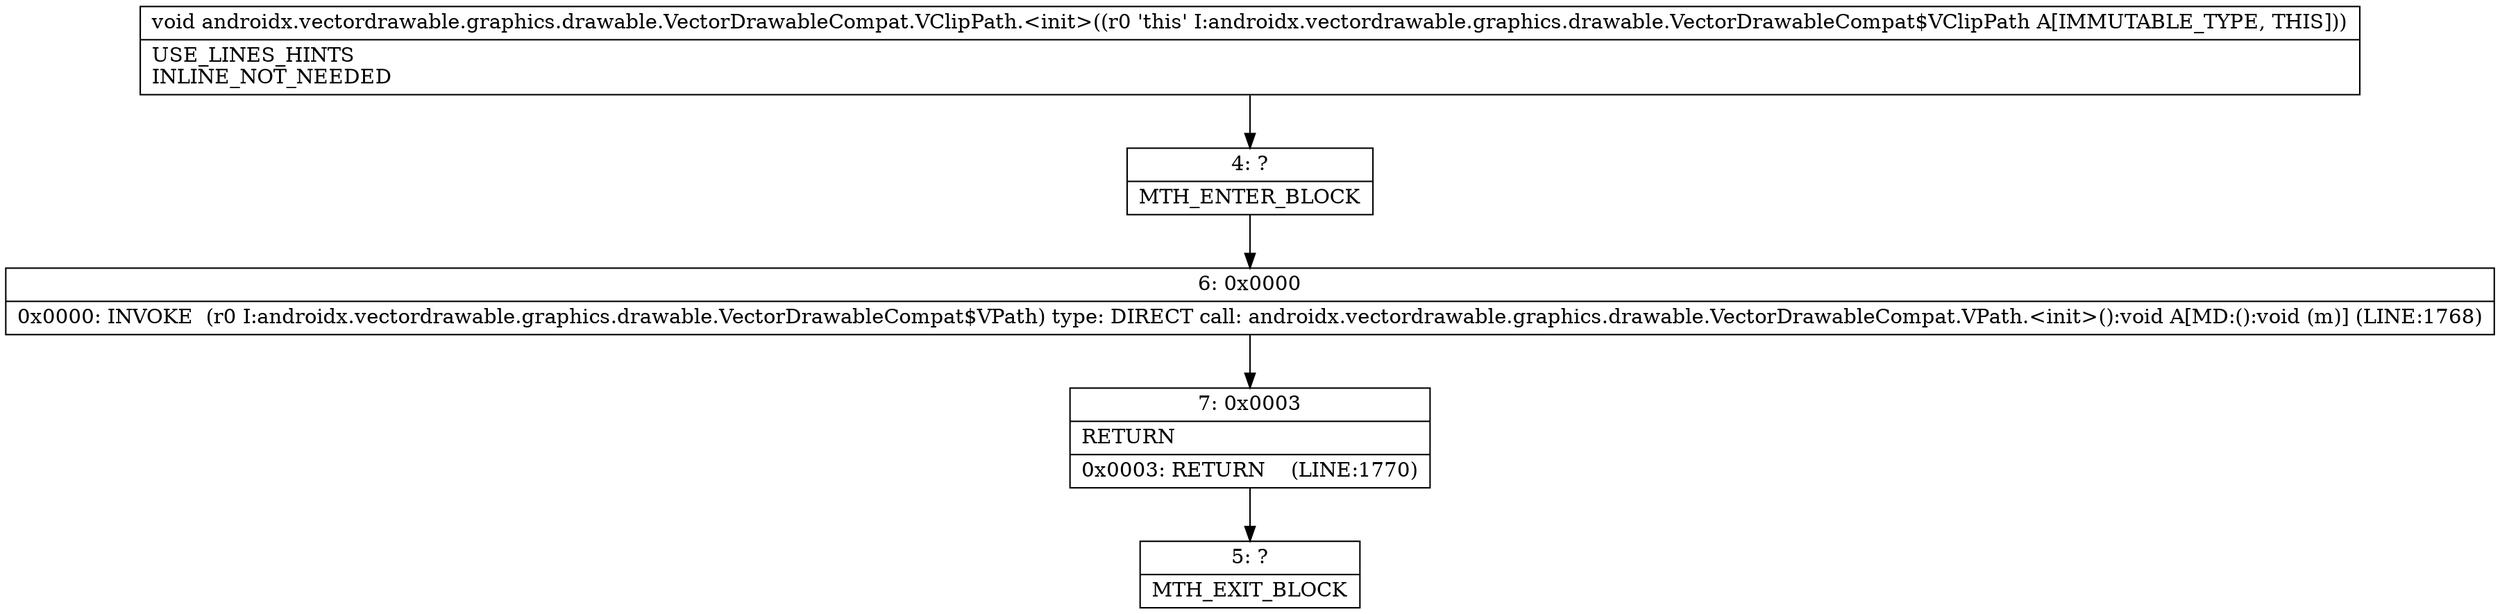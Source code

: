 digraph "CFG forandroidx.vectordrawable.graphics.drawable.VectorDrawableCompat.VClipPath.\<init\>()V" {
Node_4 [shape=record,label="{4\:\ ?|MTH_ENTER_BLOCK\l}"];
Node_6 [shape=record,label="{6\:\ 0x0000|0x0000: INVOKE  (r0 I:androidx.vectordrawable.graphics.drawable.VectorDrawableCompat$VPath) type: DIRECT call: androidx.vectordrawable.graphics.drawable.VectorDrawableCompat.VPath.\<init\>():void A[MD:():void (m)] (LINE:1768)\l}"];
Node_7 [shape=record,label="{7\:\ 0x0003|RETURN\l|0x0003: RETURN    (LINE:1770)\l}"];
Node_5 [shape=record,label="{5\:\ ?|MTH_EXIT_BLOCK\l}"];
MethodNode[shape=record,label="{void androidx.vectordrawable.graphics.drawable.VectorDrawableCompat.VClipPath.\<init\>((r0 'this' I:androidx.vectordrawable.graphics.drawable.VectorDrawableCompat$VClipPath A[IMMUTABLE_TYPE, THIS]))  | USE_LINES_HINTS\lINLINE_NOT_NEEDED\l}"];
MethodNode -> Node_4;Node_4 -> Node_6;
Node_6 -> Node_7;
Node_7 -> Node_5;
}

